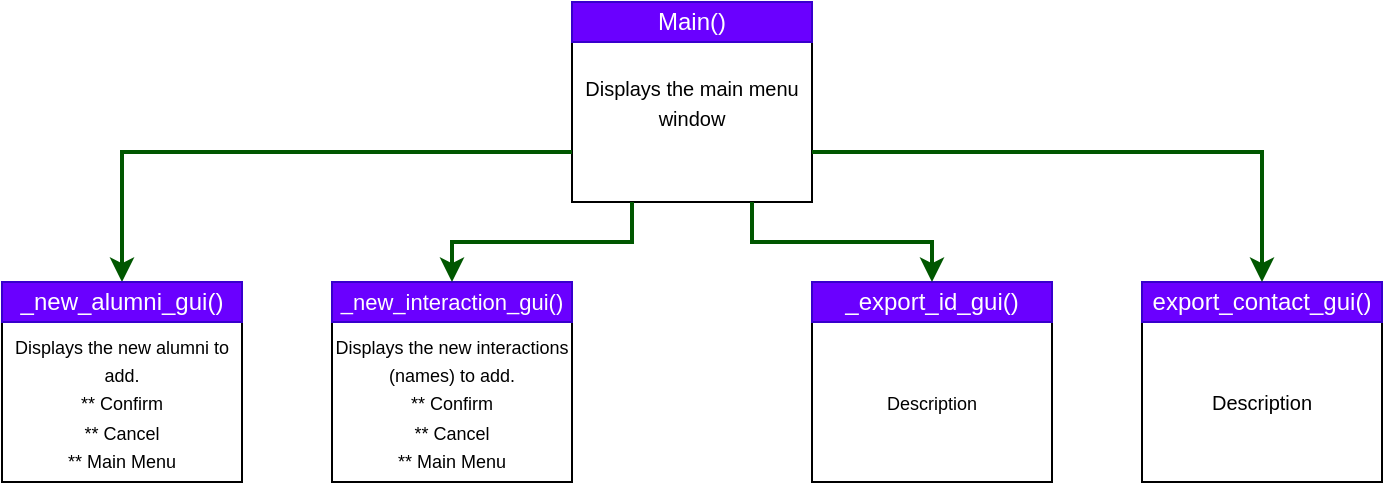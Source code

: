 <mxfile version="14.5.10" type="device"><diagram id="XglLgn0NPfuHJG97ipH6" name="Page-1"><mxGraphModel dx="865" dy="457" grid="1" gridSize="10" guides="1" tooltips="1" connect="1" arrows="1" fold="1" page="1" pageScale="1" pageWidth="850" pageHeight="1100" math="0" shadow="0"><root><mxCell id="0"/><mxCell id="1" parent="0"/><mxCell id="Hgw9OCyGT9ItNJOqC1D7-4" value="" style="group" vertex="1" connectable="0" parent="1"><mxGeometry x="365" y="70" width="120" height="100" as="geometry"/></mxCell><mxCell id="Hgw9OCyGT9ItNJOqC1D7-1" value="&lt;font style=&quot;font-size: 10px&quot;&gt;Displays the main menu window&lt;/font&gt;" style="rounded=0;whiteSpace=wrap;html=1;" vertex="1" parent="Hgw9OCyGT9ItNJOqC1D7-4"><mxGeometry width="120" height="100" as="geometry"/></mxCell><mxCell id="Hgw9OCyGT9ItNJOqC1D7-2" value="Main()" style="rounded=0;whiteSpace=wrap;html=1;fillColor=#6a00ff;strokeColor=#3700CC;fontColor=#ffffff;" vertex="1" parent="Hgw9OCyGT9ItNJOqC1D7-4"><mxGeometry width="120" height="20" as="geometry"/></mxCell><mxCell id="Hgw9OCyGT9ItNJOqC1D7-8" style="edgeStyle=orthogonalEdgeStyle;rounded=0;orthogonalLoop=1;jettySize=auto;html=1;exitX=0;exitY=0.75;exitDx=0;exitDy=0;entryX=0.5;entryY=0;entryDx=0;entryDy=0;fillColor=#008a00;strokeColor=#005700;strokeWidth=2;" edge="1" parent="1" source="Hgw9OCyGT9ItNJOqC1D7-1" target="Hgw9OCyGT9ItNJOqC1D7-7"><mxGeometry relative="1" as="geometry"/></mxCell><mxCell id="Hgw9OCyGT9ItNJOqC1D7-21" value="" style="group" vertex="1" connectable="0" parent="1"><mxGeometry x="80" y="210" width="120" height="100" as="geometry"/></mxCell><mxCell id="Hgw9OCyGT9ItNJOqC1D7-5" value="" style="group" vertex="1" connectable="0" parent="Hgw9OCyGT9ItNJOqC1D7-21"><mxGeometry y="20" width="120" height="80" as="geometry"/></mxCell><mxCell id="Hgw9OCyGT9ItNJOqC1D7-6" value="&lt;font style=&quot;font-size: 9px&quot;&gt;Displays the new alumni to add.&lt;br&gt;** Confirm&lt;br&gt;** Cancel&lt;br&gt;** Main Menu&lt;br&gt;&lt;/font&gt;" style="rounded=0;whiteSpace=wrap;html=1;" vertex="1" parent="Hgw9OCyGT9ItNJOqC1D7-5"><mxGeometry width="120" height="80" as="geometry"/></mxCell><mxCell id="Hgw9OCyGT9ItNJOqC1D7-7" value="_new_alumni_gui()" style="rounded=0;whiteSpace=wrap;html=1;fillColor=#6a00ff;strokeColor=#3700CC;fontColor=#ffffff;" vertex="1" parent="Hgw9OCyGT9ItNJOqC1D7-21"><mxGeometry width="120" height="20" as="geometry"/></mxCell><mxCell id="Hgw9OCyGT9ItNJOqC1D7-26" value="" style="group" vertex="1" connectable="0" parent="1"><mxGeometry x="245" y="210" width="120" height="100" as="geometry"/></mxCell><mxCell id="Hgw9OCyGT9ItNJOqC1D7-27" value="" style="group" vertex="1" connectable="0" parent="Hgw9OCyGT9ItNJOqC1D7-26"><mxGeometry y="20" width="120" height="80" as="geometry"/></mxCell><mxCell id="Hgw9OCyGT9ItNJOqC1D7-28" value="&lt;font style=&quot;font-size: 9px&quot;&gt;Displays the new interactions (names) to add.&lt;br&gt;** Confirm&lt;br&gt;** Cancel&lt;br&gt;** Main Menu&lt;br&gt;&lt;/font&gt;" style="rounded=0;whiteSpace=wrap;html=1;" vertex="1" parent="Hgw9OCyGT9ItNJOqC1D7-27"><mxGeometry width="120" height="80" as="geometry"/></mxCell><mxCell id="Hgw9OCyGT9ItNJOqC1D7-29" value="&lt;span style=&quot;font-size: 11px&quot;&gt;_new_interaction_gui()&lt;/span&gt;" style="rounded=0;whiteSpace=wrap;html=1;fillColor=#6a00ff;strokeColor=#3700CC;fontColor=#ffffff;" vertex="1" parent="Hgw9OCyGT9ItNJOqC1D7-26"><mxGeometry width="120" height="20" as="geometry"/></mxCell><mxCell id="Hgw9OCyGT9ItNJOqC1D7-30" style="edgeStyle=orthogonalEdgeStyle;rounded=0;orthogonalLoop=1;jettySize=auto;html=1;exitX=0.25;exitY=1;exitDx=0;exitDy=0;strokeColor=#005700;strokeWidth=2;" edge="1" parent="1" source="Hgw9OCyGT9ItNJOqC1D7-1" target="Hgw9OCyGT9ItNJOqC1D7-29"><mxGeometry relative="1" as="geometry"/></mxCell><mxCell id="Hgw9OCyGT9ItNJOqC1D7-35" value="" style="group" vertex="1" connectable="0" parent="1"><mxGeometry x="485" y="210" width="120" height="100" as="geometry"/></mxCell><mxCell id="Hgw9OCyGT9ItNJOqC1D7-36" value="" style="group" vertex="1" connectable="0" parent="Hgw9OCyGT9ItNJOqC1D7-35"><mxGeometry y="20" width="120" height="80" as="geometry"/></mxCell><mxCell id="Hgw9OCyGT9ItNJOqC1D7-37" value="&lt;font&gt;&lt;font style=&quot;font-size: 9px&quot;&gt;Description&lt;/font&gt;&lt;br&gt;&lt;/font&gt;" style="rounded=0;whiteSpace=wrap;html=1;" vertex="1" parent="Hgw9OCyGT9ItNJOqC1D7-36"><mxGeometry width="120" height="80" as="geometry"/></mxCell><mxCell id="Hgw9OCyGT9ItNJOqC1D7-38" value="_export_id_gui()" style="rounded=0;whiteSpace=wrap;html=1;fillColor=#6a00ff;strokeColor=#3700CC;fontColor=#ffffff;" vertex="1" parent="Hgw9OCyGT9ItNJOqC1D7-35"><mxGeometry width="120" height="20" as="geometry"/></mxCell><mxCell id="Hgw9OCyGT9ItNJOqC1D7-39" value="" style="group" vertex="1" connectable="0" parent="1"><mxGeometry x="650" y="210" width="120" height="100" as="geometry"/></mxCell><mxCell id="Hgw9OCyGT9ItNJOqC1D7-40" value="" style="group" vertex="1" connectable="0" parent="Hgw9OCyGT9ItNJOqC1D7-39"><mxGeometry y="20" width="120" height="80" as="geometry"/></mxCell><mxCell id="Hgw9OCyGT9ItNJOqC1D7-41" value="&lt;font style=&quot;font-size: 10px&quot;&gt;Description&lt;br&gt;&lt;/font&gt;" style="rounded=0;whiteSpace=wrap;html=1;" vertex="1" parent="Hgw9OCyGT9ItNJOqC1D7-40"><mxGeometry width="120" height="80" as="geometry"/></mxCell><mxCell id="Hgw9OCyGT9ItNJOqC1D7-42" value="export_contact_gui()" style="rounded=0;whiteSpace=wrap;html=1;fillColor=#6a00ff;strokeColor=#3700CC;fontColor=#ffffff;" vertex="1" parent="Hgw9OCyGT9ItNJOqC1D7-39"><mxGeometry width="120" height="20" as="geometry"/></mxCell><mxCell id="Hgw9OCyGT9ItNJOqC1D7-43" style="edgeStyle=orthogonalEdgeStyle;rounded=0;orthogonalLoop=1;jettySize=auto;html=1;exitX=0.75;exitY=1;exitDx=0;exitDy=0;entryX=0.5;entryY=0;entryDx=0;entryDy=0;strokeColor=#005700;strokeWidth=2;" edge="1" parent="1" source="Hgw9OCyGT9ItNJOqC1D7-1" target="Hgw9OCyGT9ItNJOqC1D7-38"><mxGeometry relative="1" as="geometry"/></mxCell><mxCell id="Hgw9OCyGT9ItNJOqC1D7-44" style="edgeStyle=orthogonalEdgeStyle;rounded=0;orthogonalLoop=1;jettySize=auto;html=1;exitX=1;exitY=0.75;exitDx=0;exitDy=0;entryX=0.5;entryY=0;entryDx=0;entryDy=0;strokeColor=#005700;strokeWidth=2;" edge="1" parent="1" source="Hgw9OCyGT9ItNJOqC1D7-1" target="Hgw9OCyGT9ItNJOqC1D7-42"><mxGeometry relative="1" as="geometry"/></mxCell></root></mxGraphModel></diagram></mxfile>